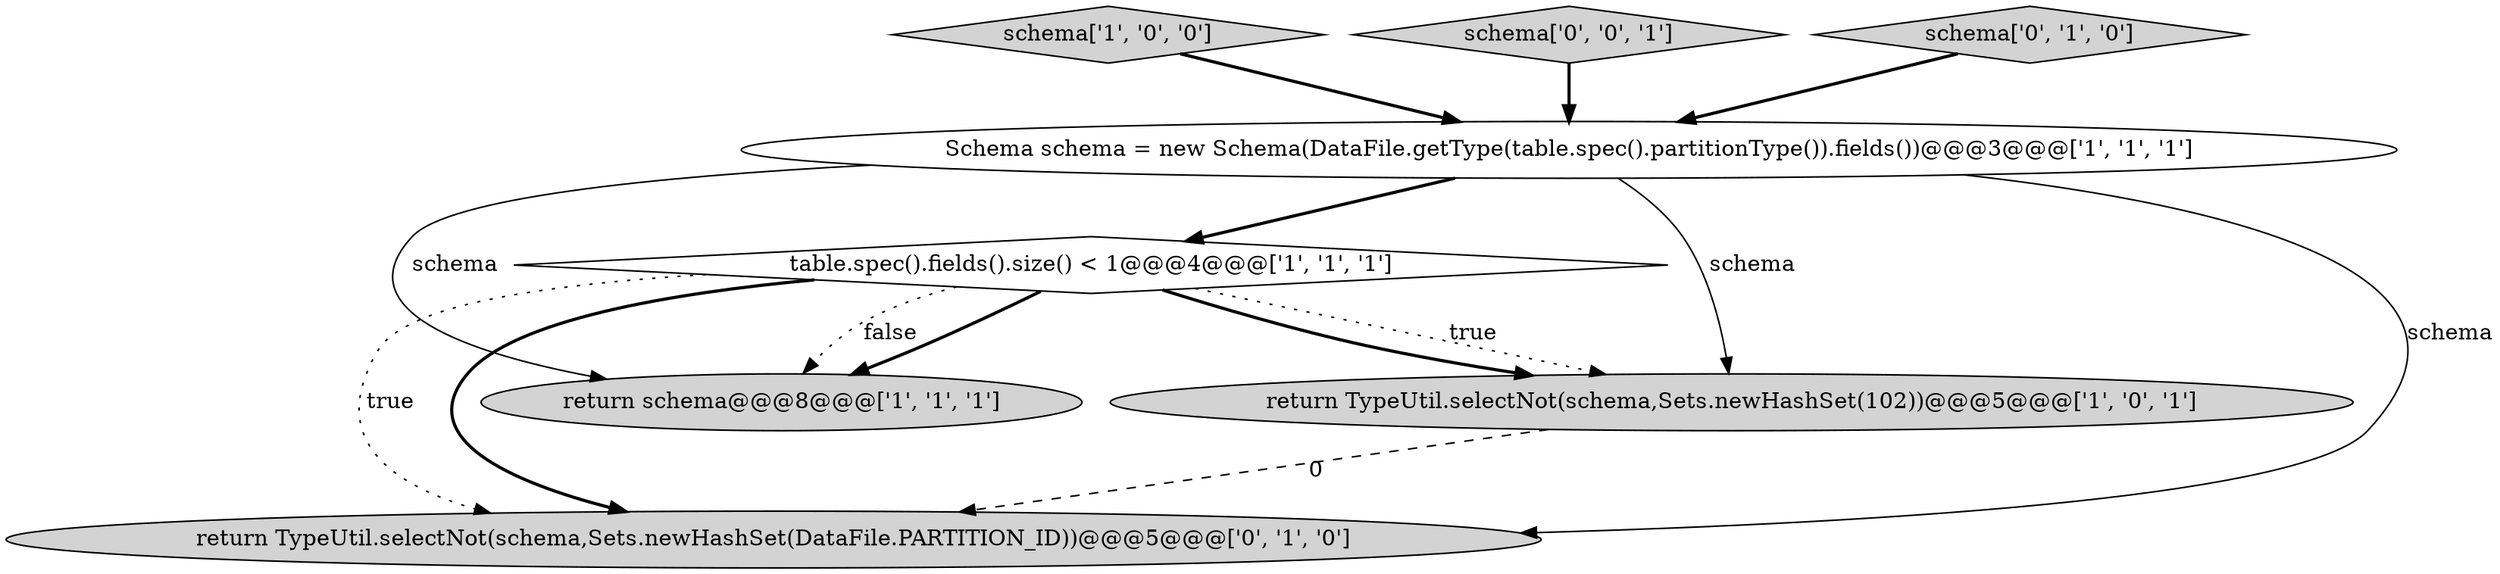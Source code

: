 digraph {
3 [style = filled, label = "table.spec().fields().size() < 1@@@4@@@['1', '1', '1']", fillcolor = white, shape = diamond image = "AAA0AAABBB1BBB"];
4 [style = filled, label = "return TypeUtil.selectNot(schema,Sets.newHashSet(102))@@@5@@@['1', '0', '1']", fillcolor = lightgray, shape = ellipse image = "AAA0AAABBB1BBB"];
5 [style = filled, label = "return TypeUtil.selectNot(schema,Sets.newHashSet(DataFile.PARTITION_ID))@@@5@@@['0', '1', '0']", fillcolor = lightgray, shape = ellipse image = "AAA1AAABBB2BBB"];
0 [style = filled, label = "return schema@@@8@@@['1', '1', '1']", fillcolor = lightgray, shape = ellipse image = "AAA0AAABBB1BBB"];
1 [style = filled, label = "schema['1', '0', '0']", fillcolor = lightgray, shape = diamond image = "AAA0AAABBB1BBB"];
2 [style = filled, label = "Schema schema = new Schema(DataFile.getType(table.spec().partitionType()).fields())@@@3@@@['1', '1', '1']", fillcolor = white, shape = ellipse image = "AAA0AAABBB1BBB"];
7 [style = filled, label = "schema['0', '0', '1']", fillcolor = lightgray, shape = diamond image = "AAA0AAABBB3BBB"];
6 [style = filled, label = "schema['0', '1', '0']", fillcolor = lightgray, shape = diamond image = "AAA0AAABBB2BBB"];
3->4 [style = dotted, label="true"];
2->5 [style = solid, label="schema"];
3->5 [style = dotted, label="true"];
3->0 [style = bold, label=""];
4->5 [style = dashed, label="0"];
1->2 [style = bold, label=""];
3->4 [style = bold, label=""];
3->5 [style = bold, label=""];
2->4 [style = solid, label="schema"];
6->2 [style = bold, label=""];
2->0 [style = solid, label="schema"];
2->3 [style = bold, label=""];
3->0 [style = dotted, label="false"];
7->2 [style = bold, label=""];
}
